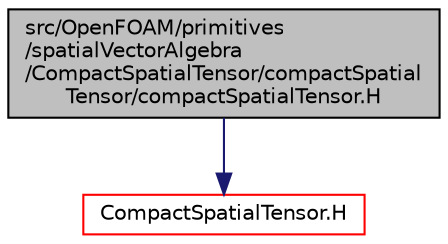 digraph "src/OpenFOAM/primitives/spatialVectorAlgebra/CompactSpatialTensor/compactSpatialTensor/compactSpatialTensor.H"
{
  bgcolor="transparent";
  edge [fontname="Helvetica",fontsize="10",labelfontname="Helvetica",labelfontsize="10"];
  node [fontname="Helvetica",fontsize="10",shape=record];
  Node1 [label="src/OpenFOAM/primitives\l/spatialVectorAlgebra\l/CompactSpatialTensor/compactSpatial\lTensor/compactSpatialTensor.H",height=0.2,width=0.4,color="black", fillcolor="grey75", style="filled", fontcolor="black"];
  Node1 -> Node2 [color="midnightblue",fontsize="10",style="solid",fontname="Helvetica"];
  Node2 [label="CompactSpatialTensor.H",height=0.2,width=0.4,color="red",URL="$a09293.html"];
}
